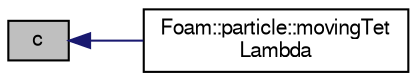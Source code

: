 digraph "c"
{
  bgcolor="transparent";
  edge [fontname="FreeSans",fontsize="10",labelfontname="FreeSans",labelfontsize="10"];
  node [fontname="FreeSans",fontsize="10",shape=record];
  rankdir="LR";
  Node1 [label="c",height=0.2,width=0.4,color="black", fillcolor="grey75", style="filled" fontcolor="black"];
  Node1 -> Node2 [dir="back",color="midnightblue",fontsize="10",style="solid",fontname="FreeSans"];
  Node2 [label="Foam::particle::movingTet\lLambda",height=0.2,width=0.4,color="black",URL="$a01725.html#a261befed3e20dde68163be29459e010b",tooltip="Find the lambda value for a moving tri face. "];
}
